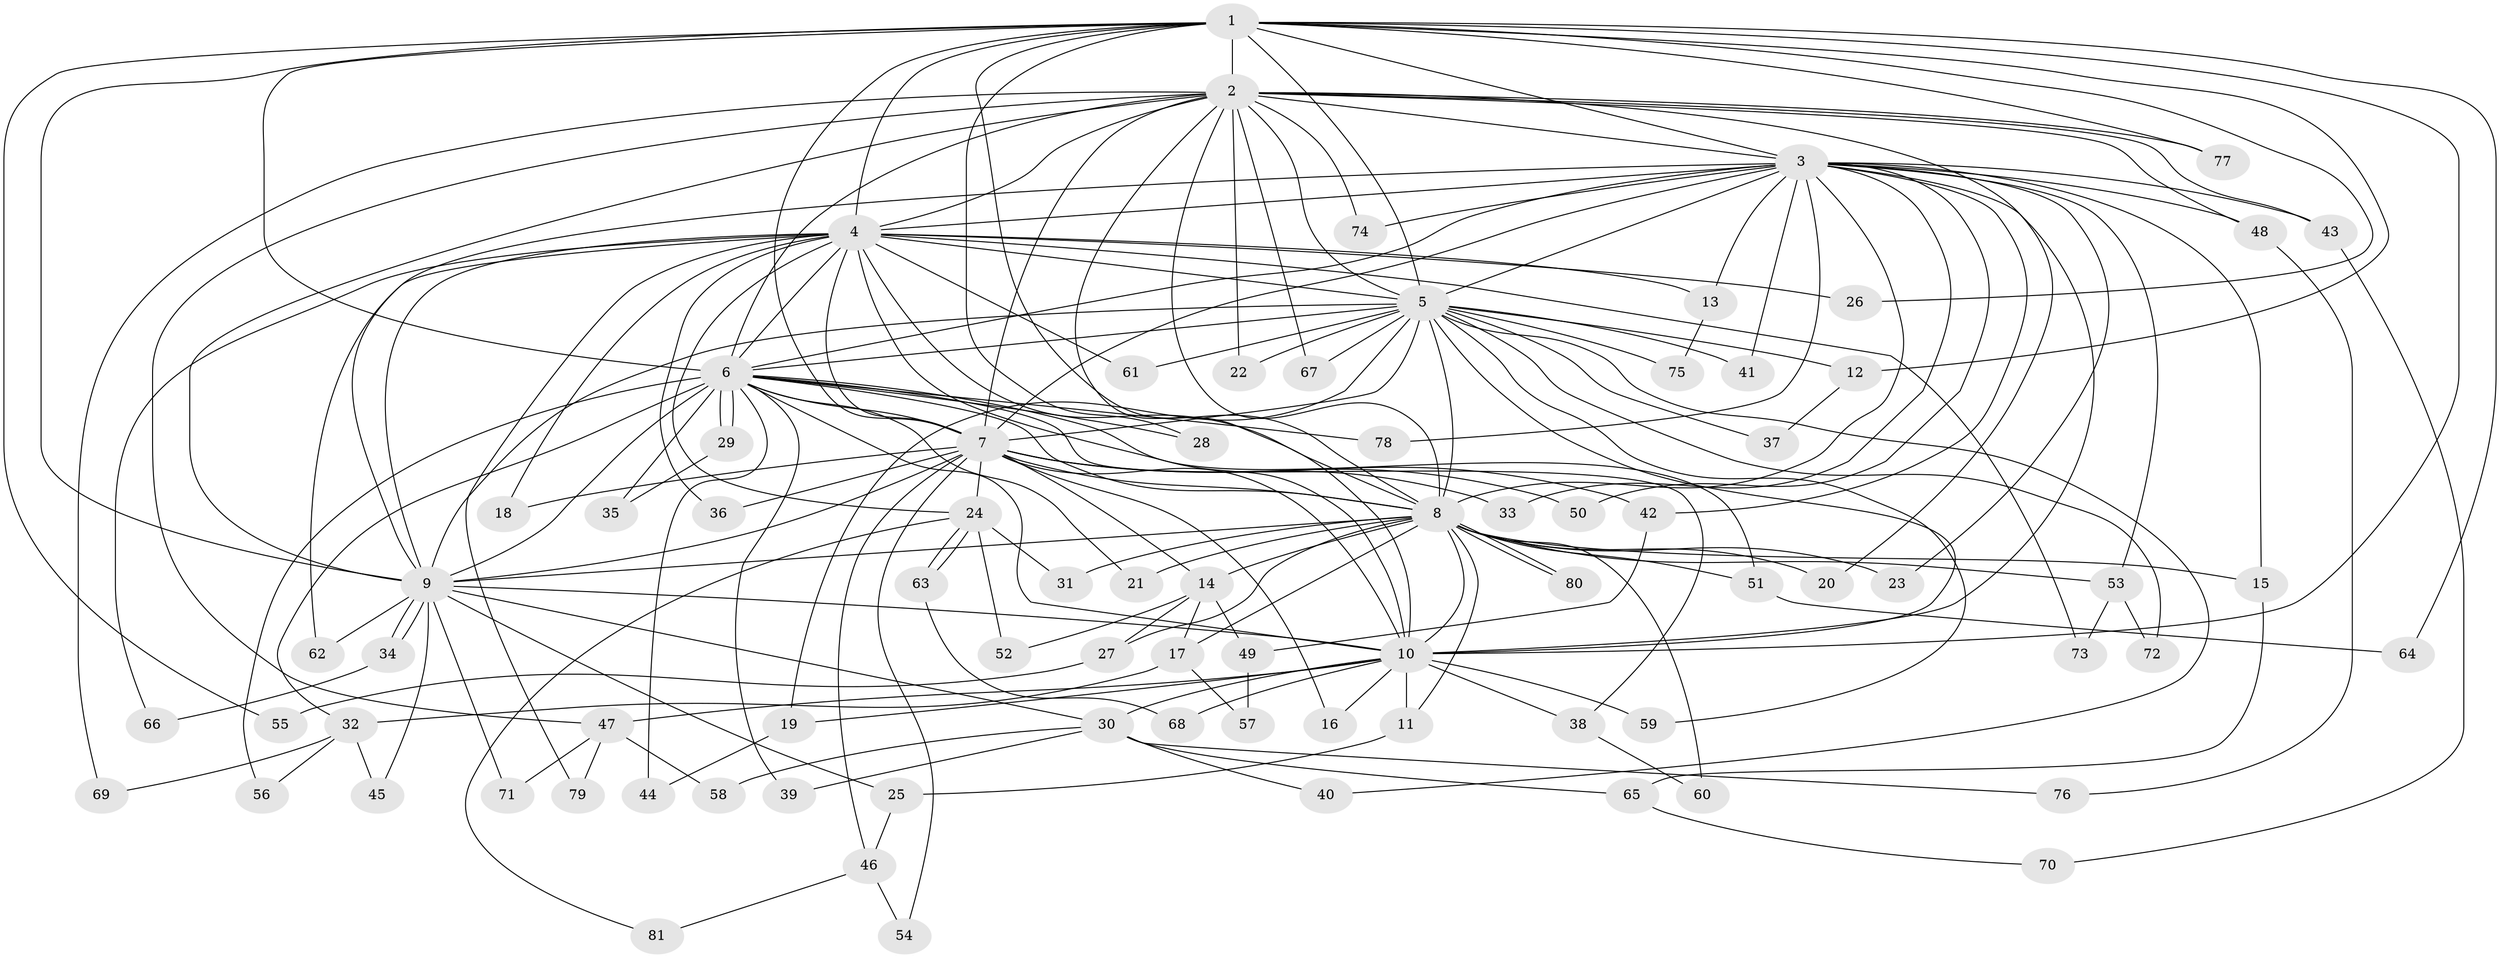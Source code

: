 // Generated by graph-tools (version 1.1) at 2025/35/03/09/25 02:35:10]
// undirected, 81 vertices, 187 edges
graph export_dot {
graph [start="1"]
  node [color=gray90,style=filled];
  1;
  2;
  3;
  4;
  5;
  6;
  7;
  8;
  9;
  10;
  11;
  12;
  13;
  14;
  15;
  16;
  17;
  18;
  19;
  20;
  21;
  22;
  23;
  24;
  25;
  26;
  27;
  28;
  29;
  30;
  31;
  32;
  33;
  34;
  35;
  36;
  37;
  38;
  39;
  40;
  41;
  42;
  43;
  44;
  45;
  46;
  47;
  48;
  49;
  50;
  51;
  52;
  53;
  54;
  55;
  56;
  57;
  58;
  59;
  60;
  61;
  62;
  63;
  64;
  65;
  66;
  67;
  68;
  69;
  70;
  71;
  72;
  73;
  74;
  75;
  76;
  77;
  78;
  79;
  80;
  81;
  1 -- 2;
  1 -- 3;
  1 -- 4;
  1 -- 5;
  1 -- 6;
  1 -- 7;
  1 -- 8;
  1 -- 9;
  1 -- 10;
  1 -- 12;
  1 -- 26;
  1 -- 28;
  1 -- 55;
  1 -- 64;
  1 -- 77;
  2 -- 3;
  2 -- 4;
  2 -- 5;
  2 -- 6;
  2 -- 7;
  2 -- 8;
  2 -- 9;
  2 -- 10;
  2 -- 20;
  2 -- 22;
  2 -- 43;
  2 -- 47;
  2 -- 48;
  2 -- 67;
  2 -- 69;
  2 -- 74;
  2 -- 77;
  3 -- 4;
  3 -- 5;
  3 -- 6;
  3 -- 7;
  3 -- 8;
  3 -- 9;
  3 -- 10;
  3 -- 13;
  3 -- 15;
  3 -- 23;
  3 -- 33;
  3 -- 41;
  3 -- 42;
  3 -- 43;
  3 -- 48;
  3 -- 50;
  3 -- 53;
  3 -- 74;
  3 -- 78;
  4 -- 5;
  4 -- 6;
  4 -- 7;
  4 -- 8;
  4 -- 9;
  4 -- 10;
  4 -- 13;
  4 -- 18;
  4 -- 24;
  4 -- 26;
  4 -- 36;
  4 -- 61;
  4 -- 62;
  4 -- 66;
  4 -- 73;
  4 -- 79;
  5 -- 6;
  5 -- 7;
  5 -- 8;
  5 -- 9;
  5 -- 10;
  5 -- 12;
  5 -- 19;
  5 -- 22;
  5 -- 37;
  5 -- 40;
  5 -- 41;
  5 -- 59;
  5 -- 61;
  5 -- 67;
  5 -- 72;
  5 -- 75;
  6 -- 7;
  6 -- 8;
  6 -- 9;
  6 -- 10;
  6 -- 21;
  6 -- 28;
  6 -- 29;
  6 -- 29;
  6 -- 32;
  6 -- 35;
  6 -- 38;
  6 -- 39;
  6 -- 44;
  6 -- 51;
  6 -- 56;
  6 -- 78;
  7 -- 8;
  7 -- 9;
  7 -- 10;
  7 -- 14;
  7 -- 16;
  7 -- 18;
  7 -- 24;
  7 -- 33;
  7 -- 36;
  7 -- 42;
  7 -- 46;
  7 -- 50;
  7 -- 54;
  8 -- 9;
  8 -- 10;
  8 -- 11;
  8 -- 14;
  8 -- 15;
  8 -- 17;
  8 -- 20;
  8 -- 21;
  8 -- 23;
  8 -- 27;
  8 -- 31;
  8 -- 51;
  8 -- 53;
  8 -- 60;
  8 -- 80;
  8 -- 80;
  9 -- 10;
  9 -- 25;
  9 -- 30;
  9 -- 34;
  9 -- 34;
  9 -- 45;
  9 -- 62;
  9 -- 71;
  10 -- 11;
  10 -- 16;
  10 -- 19;
  10 -- 30;
  10 -- 38;
  10 -- 47;
  10 -- 59;
  10 -- 68;
  11 -- 25;
  12 -- 37;
  13 -- 75;
  14 -- 17;
  14 -- 27;
  14 -- 49;
  14 -- 52;
  15 -- 65;
  17 -- 32;
  17 -- 57;
  19 -- 44;
  24 -- 31;
  24 -- 52;
  24 -- 63;
  24 -- 63;
  24 -- 81;
  25 -- 46;
  27 -- 55;
  29 -- 35;
  30 -- 39;
  30 -- 40;
  30 -- 58;
  30 -- 65;
  30 -- 76;
  32 -- 45;
  32 -- 56;
  32 -- 69;
  34 -- 66;
  38 -- 60;
  42 -- 49;
  43 -- 70;
  46 -- 54;
  46 -- 81;
  47 -- 58;
  47 -- 71;
  47 -- 79;
  48 -- 76;
  49 -- 57;
  51 -- 64;
  53 -- 72;
  53 -- 73;
  63 -- 68;
  65 -- 70;
}
